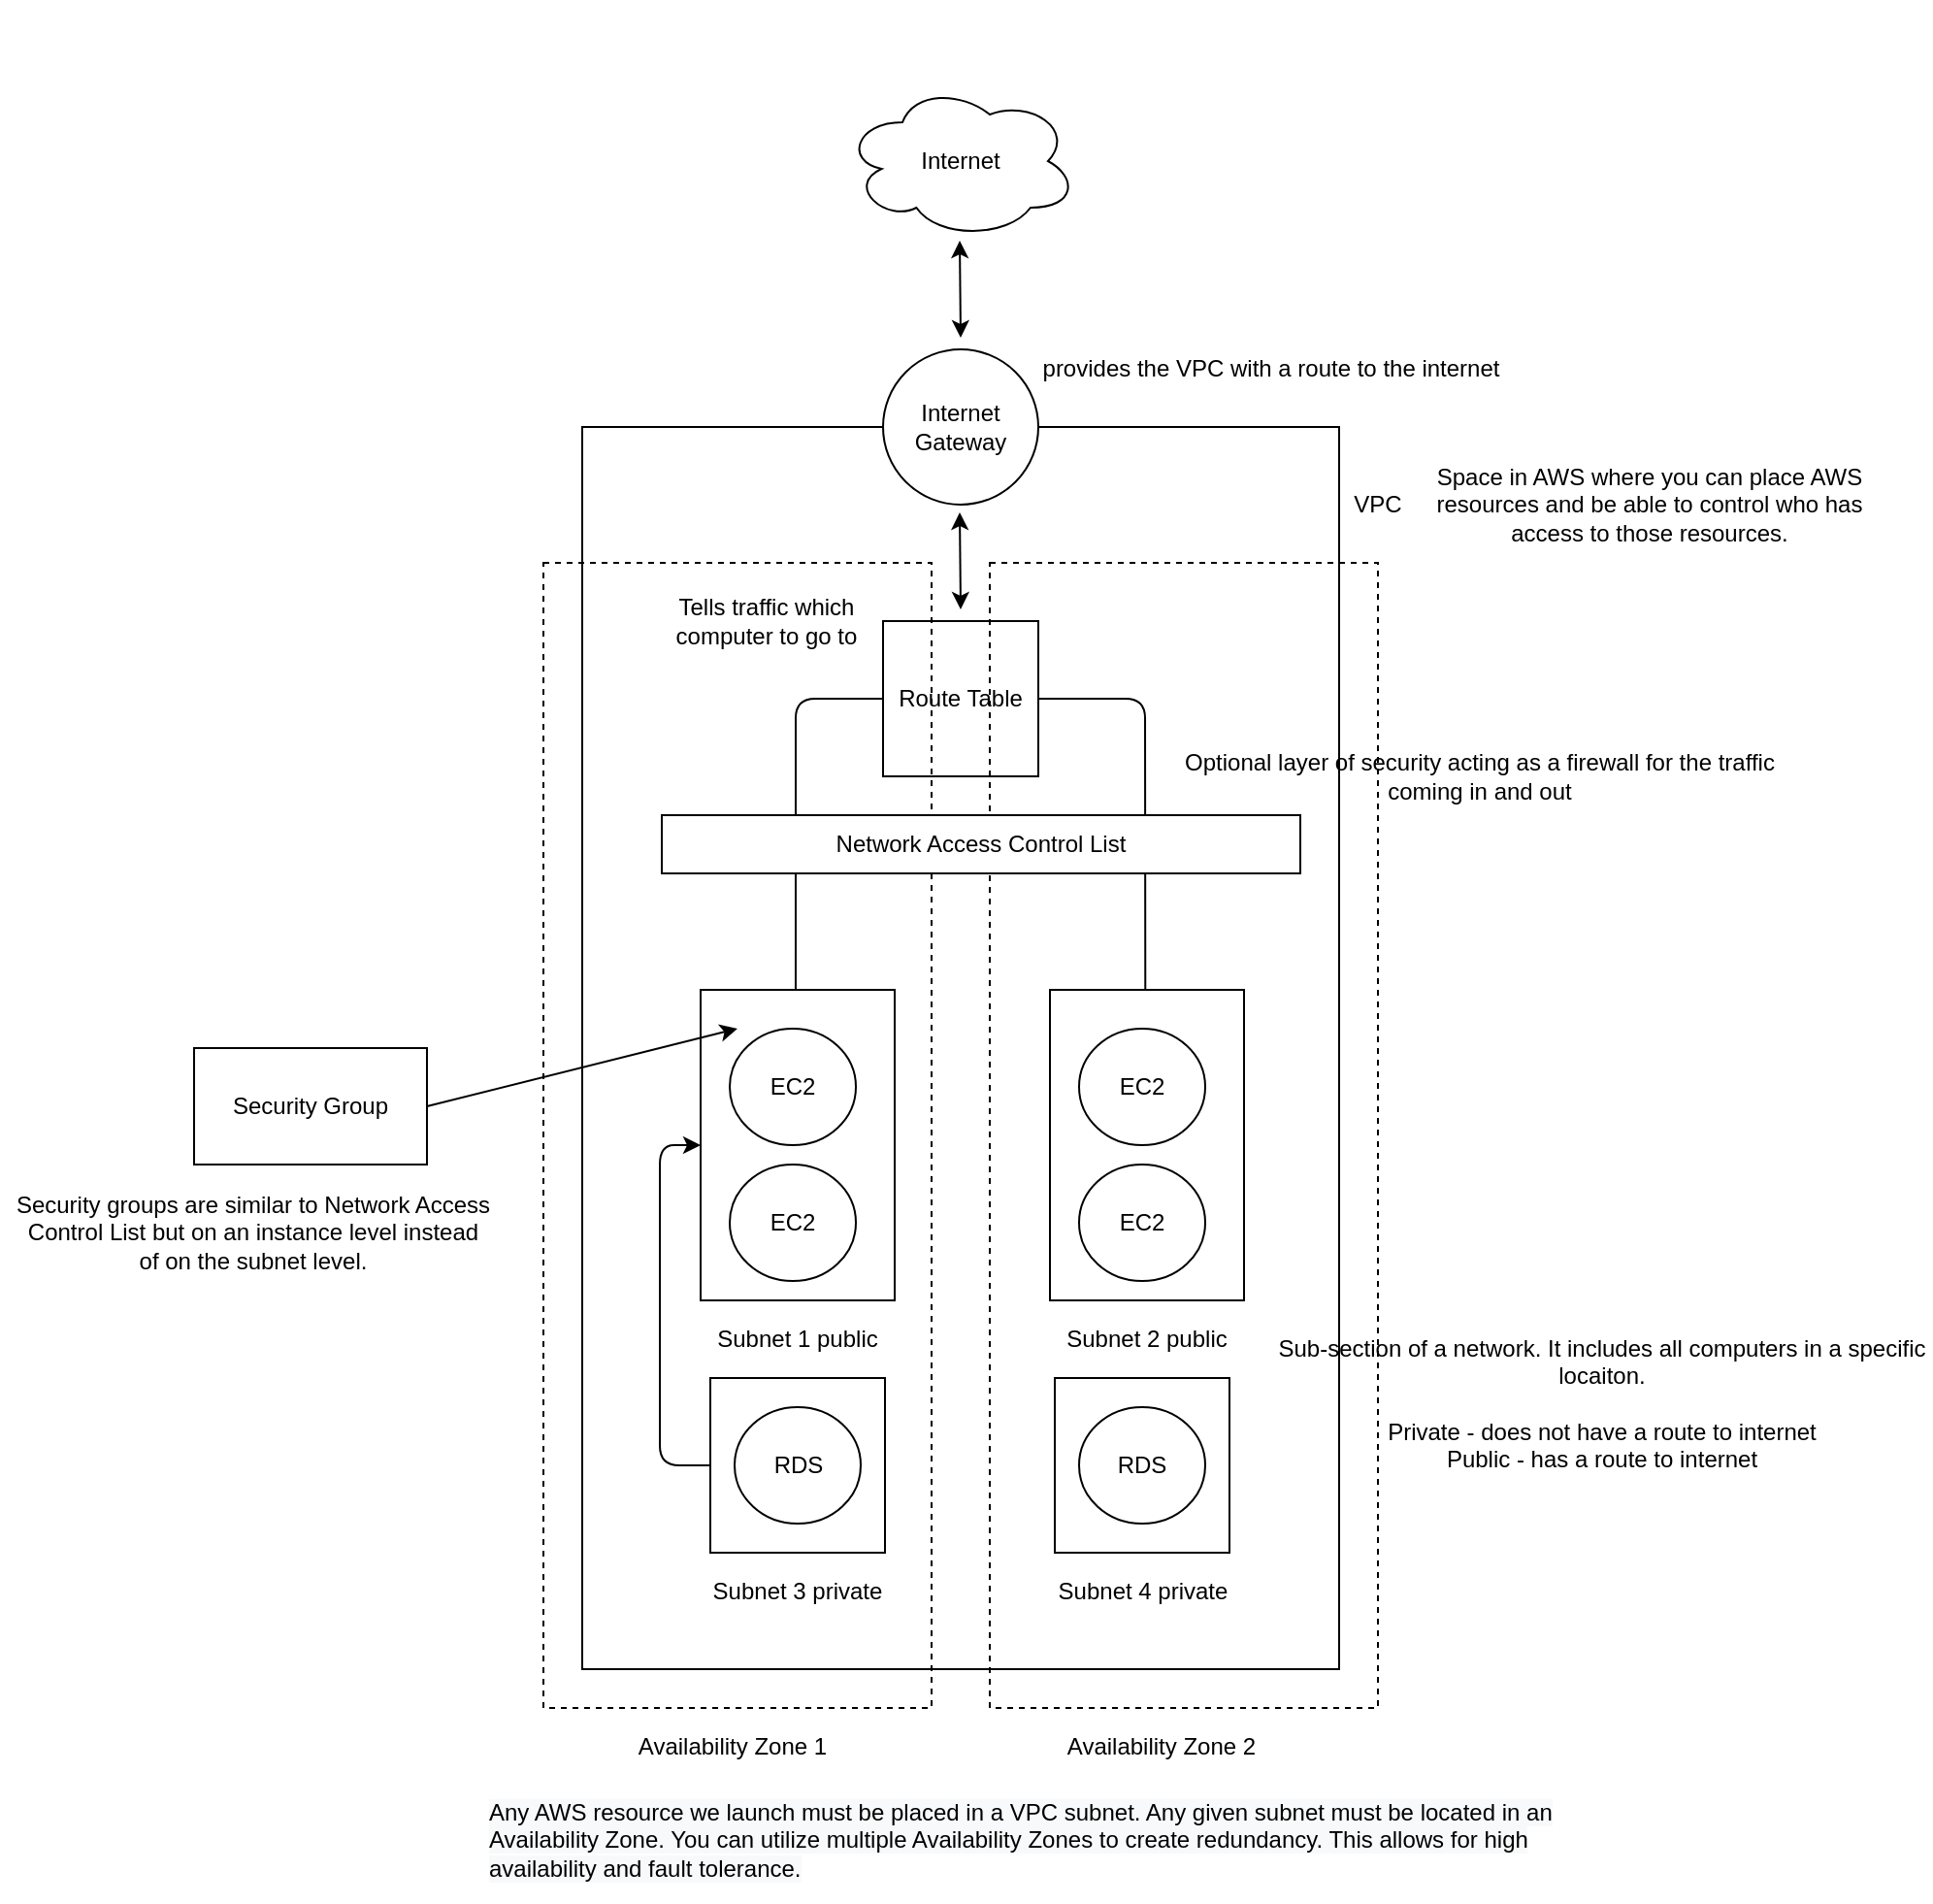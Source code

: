 <mxfile version="13.8.8" type="device"><diagram id="5j12_hUFvNMvr-xONtT7" name="Page-1"><mxGraphModel dx="1752" dy="2212" grid="1" gridSize="10" guides="1" tooltips="1" connect="1" arrows="1" fold="1" page="1" pageScale="1" pageWidth="850" pageHeight="1100" math="0" shadow="0"><root><mxCell id="0"/><mxCell id="1" parent="0"/><mxCell id="1iHp8nEThRwNpiDkk_-V-1" value="" style="rounded=0;whiteSpace=wrap;html=1;" vertex="1" parent="1"><mxGeometry x="60" y="210" width="390" height="640" as="geometry"/></mxCell><mxCell id="1iHp8nEThRwNpiDkk_-V-2" value="Space in AWS where you can place AWS resources and be able to control who has access to those resources." style="text;html=1;strokeColor=none;fillColor=none;align=center;verticalAlign=middle;whiteSpace=wrap;rounded=0;" vertex="1" parent="1"><mxGeometry x="480" y="240" width="260" height="20" as="geometry"/></mxCell><mxCell id="1iHp8nEThRwNpiDkk_-V-6" value="Internet" style="ellipse;shape=cloud;whiteSpace=wrap;html=1;" vertex="1" parent="1"><mxGeometry x="195" y="33" width="120" height="80" as="geometry"/></mxCell><mxCell id="1iHp8nEThRwNpiDkk_-V-7" value="" style="endArrow=classic;startArrow=classic;html=1;" edge="1" parent="1"><mxGeometry width="50" height="50" relative="1" as="geometry"><mxPoint x="255" y="164" as="sourcePoint"/><mxPoint x="254.5" y="114" as="targetPoint"/></mxGeometry></mxCell><mxCell id="1iHp8nEThRwNpiDkk_-V-8" value="Internet&lt;br&gt;Gateway" style="ellipse;whiteSpace=wrap;html=1;aspect=fixed;" vertex="1" parent="1"><mxGeometry x="215" y="170" width="80" height="80" as="geometry"/></mxCell><mxCell id="1iHp8nEThRwNpiDkk_-V-9" value="Route Table" style="whiteSpace=wrap;html=1;aspect=fixed;" vertex="1" parent="1"><mxGeometry x="215" y="310" width="80" height="80" as="geometry"/></mxCell><mxCell id="1iHp8nEThRwNpiDkk_-V-10" value="" style="endArrow=classic;startArrow=classic;html=1;" edge="1" parent="1"><mxGeometry width="50" height="50" relative="1" as="geometry"><mxPoint x="255" y="304" as="sourcePoint"/><mxPoint x="254.5" y="254" as="targetPoint"/></mxGeometry></mxCell><mxCell id="1iHp8nEThRwNpiDkk_-V-11" value="Tells traffic which computer to go to" style="text;html=1;strokeColor=none;fillColor=none;align=center;verticalAlign=middle;whiteSpace=wrap;rounded=0;" vertex="1" parent="1"><mxGeometry x="95" y="300" width="120" height="20" as="geometry"/></mxCell><mxCell id="1iHp8nEThRwNpiDkk_-V-12" value="" style="endArrow=classic;html=1;exitX=0;exitY=0.5;exitDx=0;exitDy=0;entryX=0.282;entryY=0.492;entryDx=0;entryDy=0;entryPerimeter=0;" edge="1" parent="1" source="1iHp8nEThRwNpiDkk_-V-9" target="1iHp8nEThRwNpiDkk_-V-1"><mxGeometry width="50" height="50" relative="1" as="geometry"><mxPoint x="120" y="500" as="sourcePoint"/><mxPoint x="590" y="580" as="targetPoint"/><Array as="points"><mxPoint x="170" y="350"/></Array></mxGeometry></mxCell><mxCell id="1iHp8nEThRwNpiDkk_-V-14" value="VPC" style="text;html=1;strokeColor=none;fillColor=none;align=center;verticalAlign=middle;whiteSpace=wrap;rounded=0;" vertex="1" parent="1"><mxGeometry x="450" y="240" width="40" height="20" as="geometry"/></mxCell><mxCell id="1iHp8nEThRwNpiDkk_-V-16" value="" style="endArrow=classic;html=1;entryX=0.744;entryY=0.492;entryDx=0;entryDy=0;entryPerimeter=0;" edge="1" parent="1" source="1iHp8nEThRwNpiDkk_-V-9" target="1iHp8nEThRwNpiDkk_-V-1"><mxGeometry width="50" height="50" relative="1" as="geometry"><mxPoint x="370" y="390" as="sourcePoint"/><mxPoint x="620" y="460" as="targetPoint"/><Array as="points"><mxPoint x="350" y="350"/></Array></mxGeometry></mxCell><mxCell id="1iHp8nEThRwNpiDkk_-V-18" value="" style="rounded=0;whiteSpace=wrap;html=1;" vertex="1" parent="1"><mxGeometry x="301" y="500" width="100" height="160" as="geometry"/></mxCell><mxCell id="1iHp8nEThRwNpiDkk_-V-19" value="EC2" style="ellipse;whiteSpace=wrap;html=1;" vertex="1" parent="1"><mxGeometry x="316" y="520" width="65" height="60" as="geometry"/></mxCell><mxCell id="1iHp8nEThRwNpiDkk_-V-20" value="EC2" style="ellipse;whiteSpace=wrap;html=1;" vertex="1" parent="1"><mxGeometry x="316" y="590" width="65" height="60" as="geometry"/></mxCell><mxCell id="1iHp8nEThRwNpiDkk_-V-21" value="Subnet 2 public" style="text;html=1;strokeColor=none;fillColor=none;align=center;verticalAlign=middle;whiteSpace=wrap;rounded=0;" vertex="1" parent="1"><mxGeometry x="301" y="670" width="100" height="20" as="geometry"/></mxCell><mxCell id="1iHp8nEThRwNpiDkk_-V-22" value="" style="rounded=0;whiteSpace=wrap;html=1;fillColor=none;dashed=1;" vertex="1" parent="1"><mxGeometry x="40" y="280" width="200" height="590" as="geometry"/></mxCell><mxCell id="1iHp8nEThRwNpiDkk_-V-23" value="" style="rounded=0;whiteSpace=wrap;html=1;fillColor=none;dashed=1;" vertex="1" parent="1"><mxGeometry x="270" y="280" width="200" height="590" as="geometry"/></mxCell><mxCell id="1iHp8nEThRwNpiDkk_-V-24" value="" style="rounded=0;whiteSpace=wrap;html=1;" vertex="1" parent="1"><mxGeometry x="121" y="500" width="100" height="160" as="geometry"/></mxCell><mxCell id="1iHp8nEThRwNpiDkk_-V-25" value="EC2" style="ellipse;whiteSpace=wrap;html=1;" vertex="1" parent="1"><mxGeometry x="136" y="520" width="65" height="60" as="geometry"/></mxCell><mxCell id="1iHp8nEThRwNpiDkk_-V-26" value="EC2" style="ellipse;whiteSpace=wrap;html=1;" vertex="1" parent="1"><mxGeometry x="136" y="590" width="65" height="60" as="geometry"/></mxCell><mxCell id="1iHp8nEThRwNpiDkk_-V-27" value="Subnet 1 public" style="text;html=1;strokeColor=none;fillColor=none;align=center;verticalAlign=middle;whiteSpace=wrap;rounded=0;" vertex="1" parent="1"><mxGeometry x="121" y="670" width="100" height="20" as="geometry"/></mxCell><mxCell id="1iHp8nEThRwNpiDkk_-V-34" value="Availability Zone 1" style="text;html=1;strokeColor=none;fillColor=none;align=center;verticalAlign=middle;whiteSpace=wrap;rounded=0;" vertex="1" parent="1"><mxGeometry x="80" y="880" width="115" height="20" as="geometry"/></mxCell><mxCell id="1iHp8nEThRwNpiDkk_-V-35" value="Availability Zone 2" style="text;html=1;strokeColor=none;fillColor=none;align=center;verticalAlign=middle;whiteSpace=wrap;rounded=0;" vertex="1" parent="1"><mxGeometry x="301" y="880" width="115" height="20" as="geometry"/></mxCell><mxCell id="1iHp8nEThRwNpiDkk_-V-36" value="provides the VPC with a route to the internet" style="text;html=1;strokeColor=none;fillColor=none;align=center;verticalAlign=middle;whiteSpace=wrap;rounded=0;dashed=1;" vertex="1" parent="1"><mxGeometry x="260" y="170" width="310" height="20" as="geometry"/></mxCell><mxCell id="1iHp8nEThRwNpiDkk_-V-37" value="Network Access Control List" style="rounded=0;whiteSpace=wrap;html=1;" vertex="1" parent="1"><mxGeometry x="101" y="410" width="329" height="30" as="geometry"/></mxCell><mxCell id="1iHp8nEThRwNpiDkk_-V-38" value="Optional layer of security acting as a firewall for the traffic coming in and out" style="text;html=1;strokeColor=none;fillColor=none;align=center;verticalAlign=middle;whiteSpace=wrap;rounded=0;" vertex="1" parent="1"><mxGeometry x="360" y="380" width="325" height="20" as="geometry"/></mxCell><mxCell id="1iHp8nEThRwNpiDkk_-V-39" value="Sub-section of a network. It includes all computers in a specific locaiton.&lt;br&gt;&lt;br&gt;Private - does not have a route to internet&lt;br&gt;Public - has a route to internet" style="text;html=1;strokeColor=none;fillColor=none;align=center;verticalAlign=middle;whiteSpace=wrap;rounded=0;" vertex="1" parent="1"><mxGeometry x="416" y="660" width="339" height="105" as="geometry"/></mxCell><mxCell id="1iHp8nEThRwNpiDkk_-V-40" value="" style="rounded=0;whiteSpace=wrap;html=1;fillColor=none;" vertex="1" parent="1"><mxGeometry x="126" y="700" width="90" height="90" as="geometry"/></mxCell><mxCell id="1iHp8nEThRwNpiDkk_-V-41" value="RDS" style="ellipse;whiteSpace=wrap;html=1;" vertex="1" parent="1"><mxGeometry x="138.5" y="715" width="65" height="60" as="geometry"/></mxCell><mxCell id="1iHp8nEThRwNpiDkk_-V-42" value="Subnet 3 private" style="text;html=1;strokeColor=none;fillColor=none;align=center;verticalAlign=middle;whiteSpace=wrap;rounded=0;" vertex="1" parent="1"><mxGeometry x="121" y="800" width="100" height="20" as="geometry"/></mxCell><mxCell id="1iHp8nEThRwNpiDkk_-V-44" value="" style="rounded=0;whiteSpace=wrap;html=1;fillColor=none;" vertex="1" parent="1"><mxGeometry x="303.5" y="700" width="90" height="90" as="geometry"/></mxCell><mxCell id="1iHp8nEThRwNpiDkk_-V-45" value="RDS" style="ellipse;whiteSpace=wrap;html=1;" vertex="1" parent="1"><mxGeometry x="316" y="715" width="65" height="60" as="geometry"/></mxCell><mxCell id="1iHp8nEThRwNpiDkk_-V-46" value="Subnet 4 private" style="text;html=1;strokeColor=none;fillColor=none;align=center;verticalAlign=middle;whiteSpace=wrap;rounded=0;" vertex="1" parent="1"><mxGeometry x="298.5" y="800" width="100" height="20" as="geometry"/></mxCell><mxCell id="1iHp8nEThRwNpiDkk_-V-48" value="" style="endArrow=classic;html=1;exitX=0;exitY=0.5;exitDx=0;exitDy=0;entryX=0;entryY=0.5;entryDx=0;entryDy=0;" edge="1" parent="1" source="1iHp8nEThRwNpiDkk_-V-40" target="1iHp8nEThRwNpiDkk_-V-24"><mxGeometry width="50" height="50" relative="1" as="geometry"><mxPoint x="-200" y="690" as="sourcePoint"/><mxPoint x="-150" y="640" as="targetPoint"/><Array as="points"><mxPoint x="100" y="745"/><mxPoint x="100" y="580"/></Array></mxGeometry></mxCell><mxCell id="1iHp8nEThRwNpiDkk_-V-49" value="&amp;nbsp;&amp;nbsp;" style="text;html=1;align=center;verticalAlign=middle;resizable=0;points=[];autosize=1;" vertex="1" parent="1"><mxGeometry x="60" y="-10" width="20" height="20" as="geometry"/></mxCell><mxCell id="1iHp8nEThRwNpiDkk_-V-50" value="&lt;span style=&quot;color: rgb(0, 0, 0); font-family: helvetica; font-size: 12px; font-style: normal; font-weight: 400; letter-spacing: normal; text-align: center; text-indent: 0px; text-transform: none; word-spacing: 0px; background-color: rgb(248, 249, 250); display: inline; float: none;&quot;&gt;Any AWS resource we launch must be placed in a VPC subnet. Any given subnet must be located in an Availability Zone. You can utilize multiple Availability Zones to create redundancy. This allows for high availability and fault tolerance.&lt;/span&gt;" style="text;whiteSpace=wrap;html=1;" vertex="1" parent="1"><mxGeometry x="10" y="910" width="550" height="60" as="geometry"/></mxCell><mxCell id="1iHp8nEThRwNpiDkk_-V-51" value="" style="endArrow=classic;html=1;entryX=0.19;entryY=0.125;entryDx=0;entryDy=0;entryPerimeter=0;" edge="1" parent="1" target="1iHp8nEThRwNpiDkk_-V-24"><mxGeometry width="50" height="50" relative="1" as="geometry"><mxPoint x="-20" y="560" as="sourcePoint"/><mxPoint x="-30" y="520" as="targetPoint"/></mxGeometry></mxCell><mxCell id="1iHp8nEThRwNpiDkk_-V-52" value="Security Group" style="rounded=0;whiteSpace=wrap;html=1;fillColor=none;" vertex="1" parent="1"><mxGeometry x="-140" y="530" width="120" height="60" as="geometry"/></mxCell><mxCell id="1iHp8nEThRwNpiDkk_-V-53" value="Security groups are similar to Network Access &lt;br&gt;Control List but on an instance level instead &lt;br&gt;of on the subnet level." style="text;html=1;align=center;verticalAlign=middle;resizable=0;points=[];autosize=1;" vertex="1" parent="1"><mxGeometry x="-240" y="600" width="260" height="50" as="geometry"/></mxCell></root></mxGraphModel></diagram></mxfile>